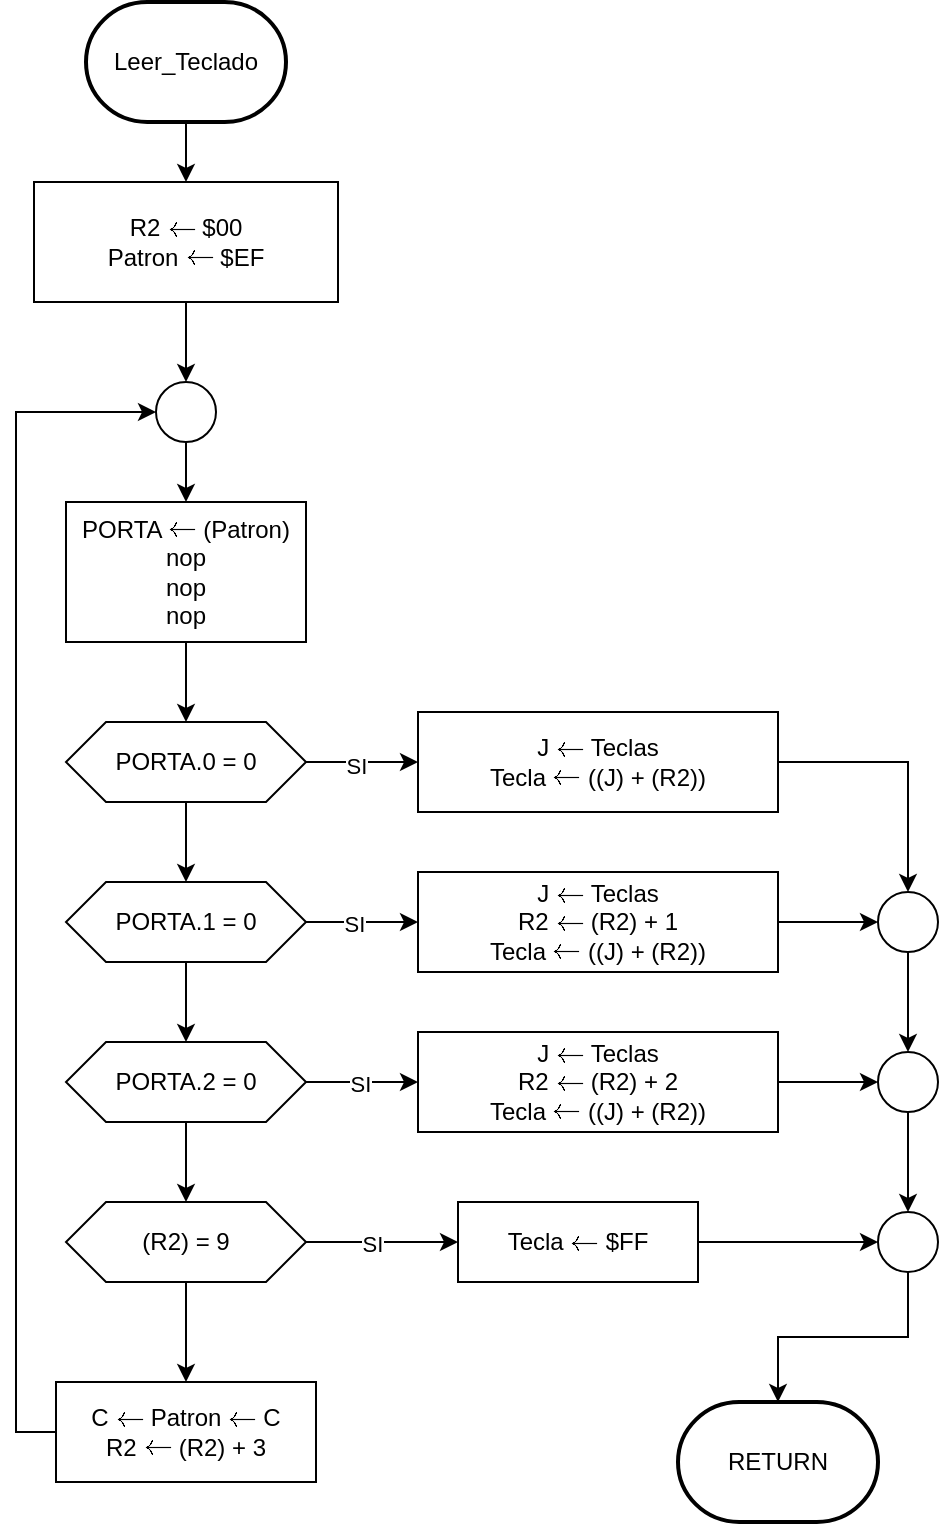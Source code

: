 <mxfile version="22.0.3" type="device" pages="2">
  <diagram name="Página-1" id="nmBxr03qDh2JxpgM1YJ7">
    <mxGraphModel dx="1104" dy="508" grid="1" gridSize="10" guides="1" tooltips="1" connect="1" arrows="1" fold="1" page="1" pageScale="1" pageWidth="827" pageHeight="1169" math="1" shadow="0">
      <root>
        <mxCell id="0" />
        <mxCell id="1" parent="0" />
        <mxCell id="l501E3IX7fC12ccYxdVG-11" style="edgeStyle=orthogonalEdgeStyle;rounded=0;orthogonalLoop=1;jettySize=auto;html=1;exitX=0.5;exitY=1;exitDx=0;exitDy=0;exitPerimeter=0;entryX=0.5;entryY=0;entryDx=0;entryDy=0;" parent="1" source="RgY3pFYVmskYfipwqH-s-1" target="RgY3pFYVmskYfipwqH-s-2" edge="1">
          <mxGeometry relative="1" as="geometry" />
        </mxCell>
        <mxCell id="RgY3pFYVmskYfipwqH-s-1" value="Leer_Teclado" style="strokeWidth=2;html=1;shape=mxgraph.flowchart.terminator;whiteSpace=wrap;" parent="1" vertex="1">
          <mxGeometry x="245" y="30" width="100" height="60" as="geometry" />
        </mxCell>
        <mxCell id="l501E3IX7fC12ccYxdVG-46" style="edgeStyle=orthogonalEdgeStyle;rounded=0;orthogonalLoop=1;jettySize=auto;html=1;exitX=0.5;exitY=1;exitDx=0;exitDy=0;entryX=0.5;entryY=0;entryDx=0;entryDy=0;" parent="1" source="RgY3pFYVmskYfipwqH-s-2" target="l501E3IX7fC12ccYxdVG-43" edge="1">
          <mxGeometry relative="1" as="geometry" />
        </mxCell>
        <mxCell id="RgY3pFYVmskYfipwqH-s-2" value="R2 \(\leftarrow\) $00&lt;br&gt;Patron \(\leftarrow\) $EF" style="rounded=0;whiteSpace=wrap;html=1;" parent="1" vertex="1">
          <mxGeometry x="219" y="120" width="152" height="60" as="geometry" />
        </mxCell>
        <mxCell id="l501E3IX7fC12ccYxdVG-9" style="edgeStyle=orthogonalEdgeStyle;rounded=0;orthogonalLoop=1;jettySize=auto;html=1;exitX=0.5;exitY=1;exitDx=0;exitDy=0;" parent="1" source="l501E3IX7fC12ccYxdVG-1" target="l501E3IX7fC12ccYxdVG-2" edge="1">
          <mxGeometry relative="1" as="geometry" />
        </mxCell>
        <mxCell id="l501E3IX7fC12ccYxdVG-1" value="PORTA \(\leftarrow\) (Patron)&lt;br&gt;nop&lt;br&gt;nop&lt;br&gt;nop" style="rounded=0;whiteSpace=wrap;html=1;" parent="1" vertex="1">
          <mxGeometry x="235" y="280" width="120" height="70" as="geometry" />
        </mxCell>
        <mxCell id="l501E3IX7fC12ccYxdVG-6" style="edgeStyle=orthogonalEdgeStyle;rounded=0;orthogonalLoop=1;jettySize=auto;html=1;exitX=0.5;exitY=1;exitDx=0;exitDy=0;" parent="1" source="l501E3IX7fC12ccYxdVG-2" target="l501E3IX7fC12ccYxdVG-3" edge="1">
          <mxGeometry relative="1" as="geometry" />
        </mxCell>
        <mxCell id="l501E3IX7fC12ccYxdVG-37" style="edgeStyle=orthogonalEdgeStyle;rounded=0;orthogonalLoop=1;jettySize=auto;html=1;exitX=1;exitY=0.5;exitDx=0;exitDy=0;entryX=0;entryY=0.5;entryDx=0;entryDy=0;" parent="1" source="l501E3IX7fC12ccYxdVG-2" target="l501E3IX7fC12ccYxdVG-13" edge="1">
          <mxGeometry relative="1" as="geometry" />
        </mxCell>
        <mxCell id="l501E3IX7fC12ccYxdVG-40" value="SI" style="edgeLabel;html=1;align=center;verticalAlign=middle;resizable=0;points=[];" parent="l501E3IX7fC12ccYxdVG-37" vertex="1" connectable="0">
          <mxGeometry x="-0.107" y="-2" relative="1" as="geometry">
            <mxPoint as="offset" />
          </mxGeometry>
        </mxCell>
        <mxCell id="l501E3IX7fC12ccYxdVG-2" value="PORTA.0 = 0" style="shape=hexagon;perimeter=hexagonPerimeter2;whiteSpace=wrap;html=1;fixedSize=1;" parent="1" vertex="1">
          <mxGeometry x="235" y="390" width="120" height="40" as="geometry" />
        </mxCell>
        <mxCell id="l501E3IX7fC12ccYxdVG-7" style="edgeStyle=orthogonalEdgeStyle;rounded=0;orthogonalLoop=1;jettySize=auto;html=1;exitX=0.5;exitY=1;exitDx=0;exitDy=0;entryX=0.5;entryY=0;entryDx=0;entryDy=0;" parent="1" source="l501E3IX7fC12ccYxdVG-3" target="l501E3IX7fC12ccYxdVG-4" edge="1">
          <mxGeometry relative="1" as="geometry" />
        </mxCell>
        <mxCell id="l501E3IX7fC12ccYxdVG-38" style="edgeStyle=orthogonalEdgeStyle;rounded=0;orthogonalLoop=1;jettySize=auto;html=1;exitX=1;exitY=0.5;exitDx=0;exitDy=0;entryX=0;entryY=0.5;entryDx=0;entryDy=0;" parent="1" source="l501E3IX7fC12ccYxdVG-3" target="l501E3IX7fC12ccYxdVG-12" edge="1">
          <mxGeometry relative="1" as="geometry" />
        </mxCell>
        <mxCell id="l501E3IX7fC12ccYxdVG-41" value="SI" style="edgeLabel;html=1;align=center;verticalAlign=middle;resizable=0;points=[];" parent="l501E3IX7fC12ccYxdVG-38" vertex="1" connectable="0">
          <mxGeometry x="-0.143" y="-1" relative="1" as="geometry">
            <mxPoint as="offset" />
          </mxGeometry>
        </mxCell>
        <mxCell id="l501E3IX7fC12ccYxdVG-3" value="PORTA.1 = 0" style="shape=hexagon;perimeter=hexagonPerimeter2;whiteSpace=wrap;html=1;fixedSize=1;" parent="1" vertex="1">
          <mxGeometry x="235" y="470" width="120" height="40" as="geometry" />
        </mxCell>
        <mxCell id="l501E3IX7fC12ccYxdVG-8" style="edgeStyle=orthogonalEdgeStyle;rounded=0;orthogonalLoop=1;jettySize=auto;html=1;exitX=0.5;exitY=1;exitDx=0;exitDy=0;entryX=0.5;entryY=0;entryDx=0;entryDy=0;" parent="1" source="l501E3IX7fC12ccYxdVG-4" target="l501E3IX7fC12ccYxdVG-5" edge="1">
          <mxGeometry relative="1" as="geometry" />
        </mxCell>
        <mxCell id="l501E3IX7fC12ccYxdVG-39" style="edgeStyle=orthogonalEdgeStyle;rounded=0;orthogonalLoop=1;jettySize=auto;html=1;exitX=1;exitY=0.5;exitDx=0;exitDy=0;entryX=0;entryY=0.5;entryDx=0;entryDy=0;" parent="1" source="l501E3IX7fC12ccYxdVG-4" target="l501E3IX7fC12ccYxdVG-14" edge="1">
          <mxGeometry relative="1" as="geometry" />
        </mxCell>
        <mxCell id="l501E3IX7fC12ccYxdVG-42" value="SI" style="edgeLabel;html=1;align=center;verticalAlign=middle;resizable=0;points=[];" parent="l501E3IX7fC12ccYxdVG-39" vertex="1" connectable="0">
          <mxGeometry x="-0.036" y="-1" relative="1" as="geometry">
            <mxPoint as="offset" />
          </mxGeometry>
        </mxCell>
        <mxCell id="l501E3IX7fC12ccYxdVG-4" value="PORTA.2 = 0" style="shape=hexagon;perimeter=hexagonPerimeter2;whiteSpace=wrap;html=1;fixedSize=1;" parent="1" vertex="1">
          <mxGeometry x="235" y="550" width="120" height="40" as="geometry" />
        </mxCell>
        <mxCell id="l501E3IX7fC12ccYxdVG-28" style="edgeStyle=orthogonalEdgeStyle;rounded=0;orthogonalLoop=1;jettySize=auto;html=1;exitX=1;exitY=0.5;exitDx=0;exitDy=0;entryX=0;entryY=0.5;entryDx=0;entryDy=0;" parent="1" source="l501E3IX7fC12ccYxdVG-5" target="l501E3IX7fC12ccYxdVG-27" edge="1">
          <mxGeometry relative="1" as="geometry" />
        </mxCell>
        <mxCell id="l501E3IX7fC12ccYxdVG-35" value="SI" style="edgeLabel;html=1;align=center;verticalAlign=middle;resizable=0;points=[];" parent="l501E3IX7fC12ccYxdVG-28" vertex="1" connectable="0">
          <mxGeometry x="-0.132" y="-1" relative="1" as="geometry">
            <mxPoint as="offset" />
          </mxGeometry>
        </mxCell>
        <mxCell id="l501E3IX7fC12ccYxdVG-36" style="edgeStyle=orthogonalEdgeStyle;rounded=0;orthogonalLoop=1;jettySize=auto;html=1;exitX=0.5;exitY=1;exitDx=0;exitDy=0;" parent="1" source="l501E3IX7fC12ccYxdVG-5" target="l501E3IX7fC12ccYxdVG-34" edge="1">
          <mxGeometry relative="1" as="geometry" />
        </mxCell>
        <mxCell id="l501E3IX7fC12ccYxdVG-5" value="(R2) = 9" style="shape=hexagon;perimeter=hexagonPerimeter2;whiteSpace=wrap;html=1;fixedSize=1;" parent="1" vertex="1">
          <mxGeometry x="235" y="630" width="120" height="40" as="geometry" />
        </mxCell>
        <mxCell id="l501E3IX7fC12ccYxdVG-23" style="edgeStyle=orthogonalEdgeStyle;rounded=0;orthogonalLoop=1;jettySize=auto;html=1;exitX=1;exitY=0.5;exitDx=0;exitDy=0;entryX=0;entryY=0.5;entryDx=0;entryDy=0;" parent="1" source="l501E3IX7fC12ccYxdVG-12" target="l501E3IX7fC12ccYxdVG-20" edge="1">
          <mxGeometry relative="1" as="geometry" />
        </mxCell>
        <mxCell id="l501E3IX7fC12ccYxdVG-12" value="J \(\leftarrow\) Teclas&lt;br&gt;R2 \(\leftarrow\) (R2) + 1&lt;br&gt;Tecla \(\leftarrow\) ((J) + (R2))" style="rounded=0;whiteSpace=wrap;html=1;" parent="1" vertex="1">
          <mxGeometry x="411" y="465" width="180" height="50" as="geometry" />
        </mxCell>
        <mxCell id="l501E3IX7fC12ccYxdVG-22" style="edgeStyle=orthogonalEdgeStyle;rounded=0;orthogonalLoop=1;jettySize=auto;html=1;exitX=1;exitY=0.5;exitDx=0;exitDy=0;entryX=0.5;entryY=0;entryDx=0;entryDy=0;" parent="1" source="l501E3IX7fC12ccYxdVG-13" target="l501E3IX7fC12ccYxdVG-20" edge="1">
          <mxGeometry relative="1" as="geometry" />
        </mxCell>
        <mxCell id="l501E3IX7fC12ccYxdVG-13" value="J \(\leftarrow\) Teclas&lt;br&gt;Tecla \(\leftarrow\) ((J) + (R2))" style="rounded=0;whiteSpace=wrap;html=1;" parent="1" vertex="1">
          <mxGeometry x="411" y="385" width="180" height="50" as="geometry" />
        </mxCell>
        <mxCell id="l501E3IX7fC12ccYxdVG-24" style="edgeStyle=orthogonalEdgeStyle;rounded=0;orthogonalLoop=1;jettySize=auto;html=1;exitX=1;exitY=0.5;exitDx=0;exitDy=0;entryX=0;entryY=0.5;entryDx=0;entryDy=0;" parent="1" source="l501E3IX7fC12ccYxdVG-14" target="l501E3IX7fC12ccYxdVG-21" edge="1">
          <mxGeometry relative="1" as="geometry" />
        </mxCell>
        <mxCell id="l501E3IX7fC12ccYxdVG-14" value="J \(\leftarrow\) Teclas&lt;br&gt;R2 \(\leftarrow\) (R2) + 2&lt;br&gt;Tecla \(\leftarrow\) ((J) + (R2))" style="rounded=0;whiteSpace=wrap;html=1;" parent="1" vertex="1">
          <mxGeometry x="411" y="545" width="180" height="50" as="geometry" />
        </mxCell>
        <mxCell id="l501E3IX7fC12ccYxdVG-16" value="RETURN" style="strokeWidth=2;html=1;shape=mxgraph.flowchart.terminator;whiteSpace=wrap;" parent="1" vertex="1">
          <mxGeometry x="541" y="730" width="100" height="60" as="geometry" />
        </mxCell>
        <mxCell id="l501E3IX7fC12ccYxdVG-25" style="edgeStyle=orthogonalEdgeStyle;rounded=0;orthogonalLoop=1;jettySize=auto;html=1;exitX=0.5;exitY=1;exitDx=0;exitDy=0;" parent="1" source="l501E3IX7fC12ccYxdVG-20" target="l501E3IX7fC12ccYxdVG-21" edge="1">
          <mxGeometry relative="1" as="geometry" />
        </mxCell>
        <mxCell id="l501E3IX7fC12ccYxdVG-20" value="" style="ellipse;whiteSpace=wrap;html=1;aspect=fixed;" parent="1" vertex="1">
          <mxGeometry x="641" y="475" width="30" height="30" as="geometry" />
        </mxCell>
        <mxCell id="l501E3IX7fC12ccYxdVG-32" style="edgeStyle=orthogonalEdgeStyle;rounded=0;orthogonalLoop=1;jettySize=auto;html=1;exitX=0.5;exitY=1;exitDx=0;exitDy=0;entryX=0.5;entryY=0;entryDx=0;entryDy=0;" parent="1" source="l501E3IX7fC12ccYxdVG-21" target="l501E3IX7fC12ccYxdVG-29" edge="1">
          <mxGeometry relative="1" as="geometry" />
        </mxCell>
        <mxCell id="l501E3IX7fC12ccYxdVG-21" value="" style="ellipse;whiteSpace=wrap;html=1;aspect=fixed;" parent="1" vertex="1">
          <mxGeometry x="641" y="555" width="30" height="30" as="geometry" />
        </mxCell>
        <mxCell id="l501E3IX7fC12ccYxdVG-31" style="edgeStyle=orthogonalEdgeStyle;rounded=0;orthogonalLoop=1;jettySize=auto;html=1;exitX=1;exitY=0.5;exitDx=0;exitDy=0;entryX=0;entryY=0.5;entryDx=0;entryDy=0;" parent="1" source="l501E3IX7fC12ccYxdVG-27" target="l501E3IX7fC12ccYxdVG-29" edge="1">
          <mxGeometry relative="1" as="geometry" />
        </mxCell>
        <mxCell id="l501E3IX7fC12ccYxdVG-27" value="Tecla \(\leftarrow\) $FF" style="rounded=0;whiteSpace=wrap;html=1;" parent="1" vertex="1">
          <mxGeometry x="431" y="630" width="120" height="40" as="geometry" />
        </mxCell>
        <mxCell id="l501E3IX7fC12ccYxdVG-29" value="" style="ellipse;whiteSpace=wrap;html=1;aspect=fixed;" parent="1" vertex="1">
          <mxGeometry x="641" y="635" width="30" height="30" as="geometry" />
        </mxCell>
        <mxCell id="l501E3IX7fC12ccYxdVG-33" style="edgeStyle=orthogonalEdgeStyle;rounded=0;orthogonalLoop=1;jettySize=auto;html=1;exitX=0.5;exitY=1;exitDx=0;exitDy=0;entryX=0.5;entryY=0;entryDx=0;entryDy=0;entryPerimeter=0;" parent="1" source="l501E3IX7fC12ccYxdVG-29" target="l501E3IX7fC12ccYxdVG-16" edge="1">
          <mxGeometry relative="1" as="geometry" />
        </mxCell>
        <mxCell id="l501E3IX7fC12ccYxdVG-44" style="edgeStyle=orthogonalEdgeStyle;rounded=0;orthogonalLoop=1;jettySize=auto;html=1;exitX=0;exitY=0.5;exitDx=0;exitDy=0;entryX=0;entryY=0.5;entryDx=0;entryDy=0;" parent="1" source="l501E3IX7fC12ccYxdVG-34" target="l501E3IX7fC12ccYxdVG-43" edge="1">
          <mxGeometry relative="1" as="geometry" />
        </mxCell>
        <mxCell id="l501E3IX7fC12ccYxdVG-34" value="C \(\leftarrow\) Patron \(\leftarrow\) C&lt;br&gt;R2 \(\leftarrow\) (R2) + 3" style="rounded=0;whiteSpace=wrap;html=1;" parent="1" vertex="1">
          <mxGeometry x="230" y="720" width="130" height="50" as="geometry" />
        </mxCell>
        <mxCell id="l501E3IX7fC12ccYxdVG-45" style="edgeStyle=orthogonalEdgeStyle;rounded=0;orthogonalLoop=1;jettySize=auto;html=1;exitX=0.5;exitY=1;exitDx=0;exitDy=0;entryX=0.5;entryY=0;entryDx=0;entryDy=0;" parent="1" source="l501E3IX7fC12ccYxdVG-43" target="l501E3IX7fC12ccYxdVG-1" edge="1">
          <mxGeometry relative="1" as="geometry" />
        </mxCell>
        <mxCell id="l501E3IX7fC12ccYxdVG-43" value="" style="ellipse;whiteSpace=wrap;html=1;aspect=fixed;" parent="1" vertex="1">
          <mxGeometry x="280" y="220" width="30" height="30" as="geometry" />
        </mxCell>
      </root>
    </mxGraphModel>
  </diagram>
  <diagram id="EVBCEjNW6X6CIgVfoTZ-" name="Página-2">
    <mxGraphModel dx="1104" dy="508" grid="1" gridSize="10" guides="1" tooltips="1" connect="1" arrows="1" fold="1" page="1" pageScale="1" pageWidth="827" pageHeight="1169" math="1" shadow="0">
      <root>
        <mxCell id="0" />
        <mxCell id="1" parent="0" />
      </root>
    </mxGraphModel>
  </diagram>
</mxfile>

